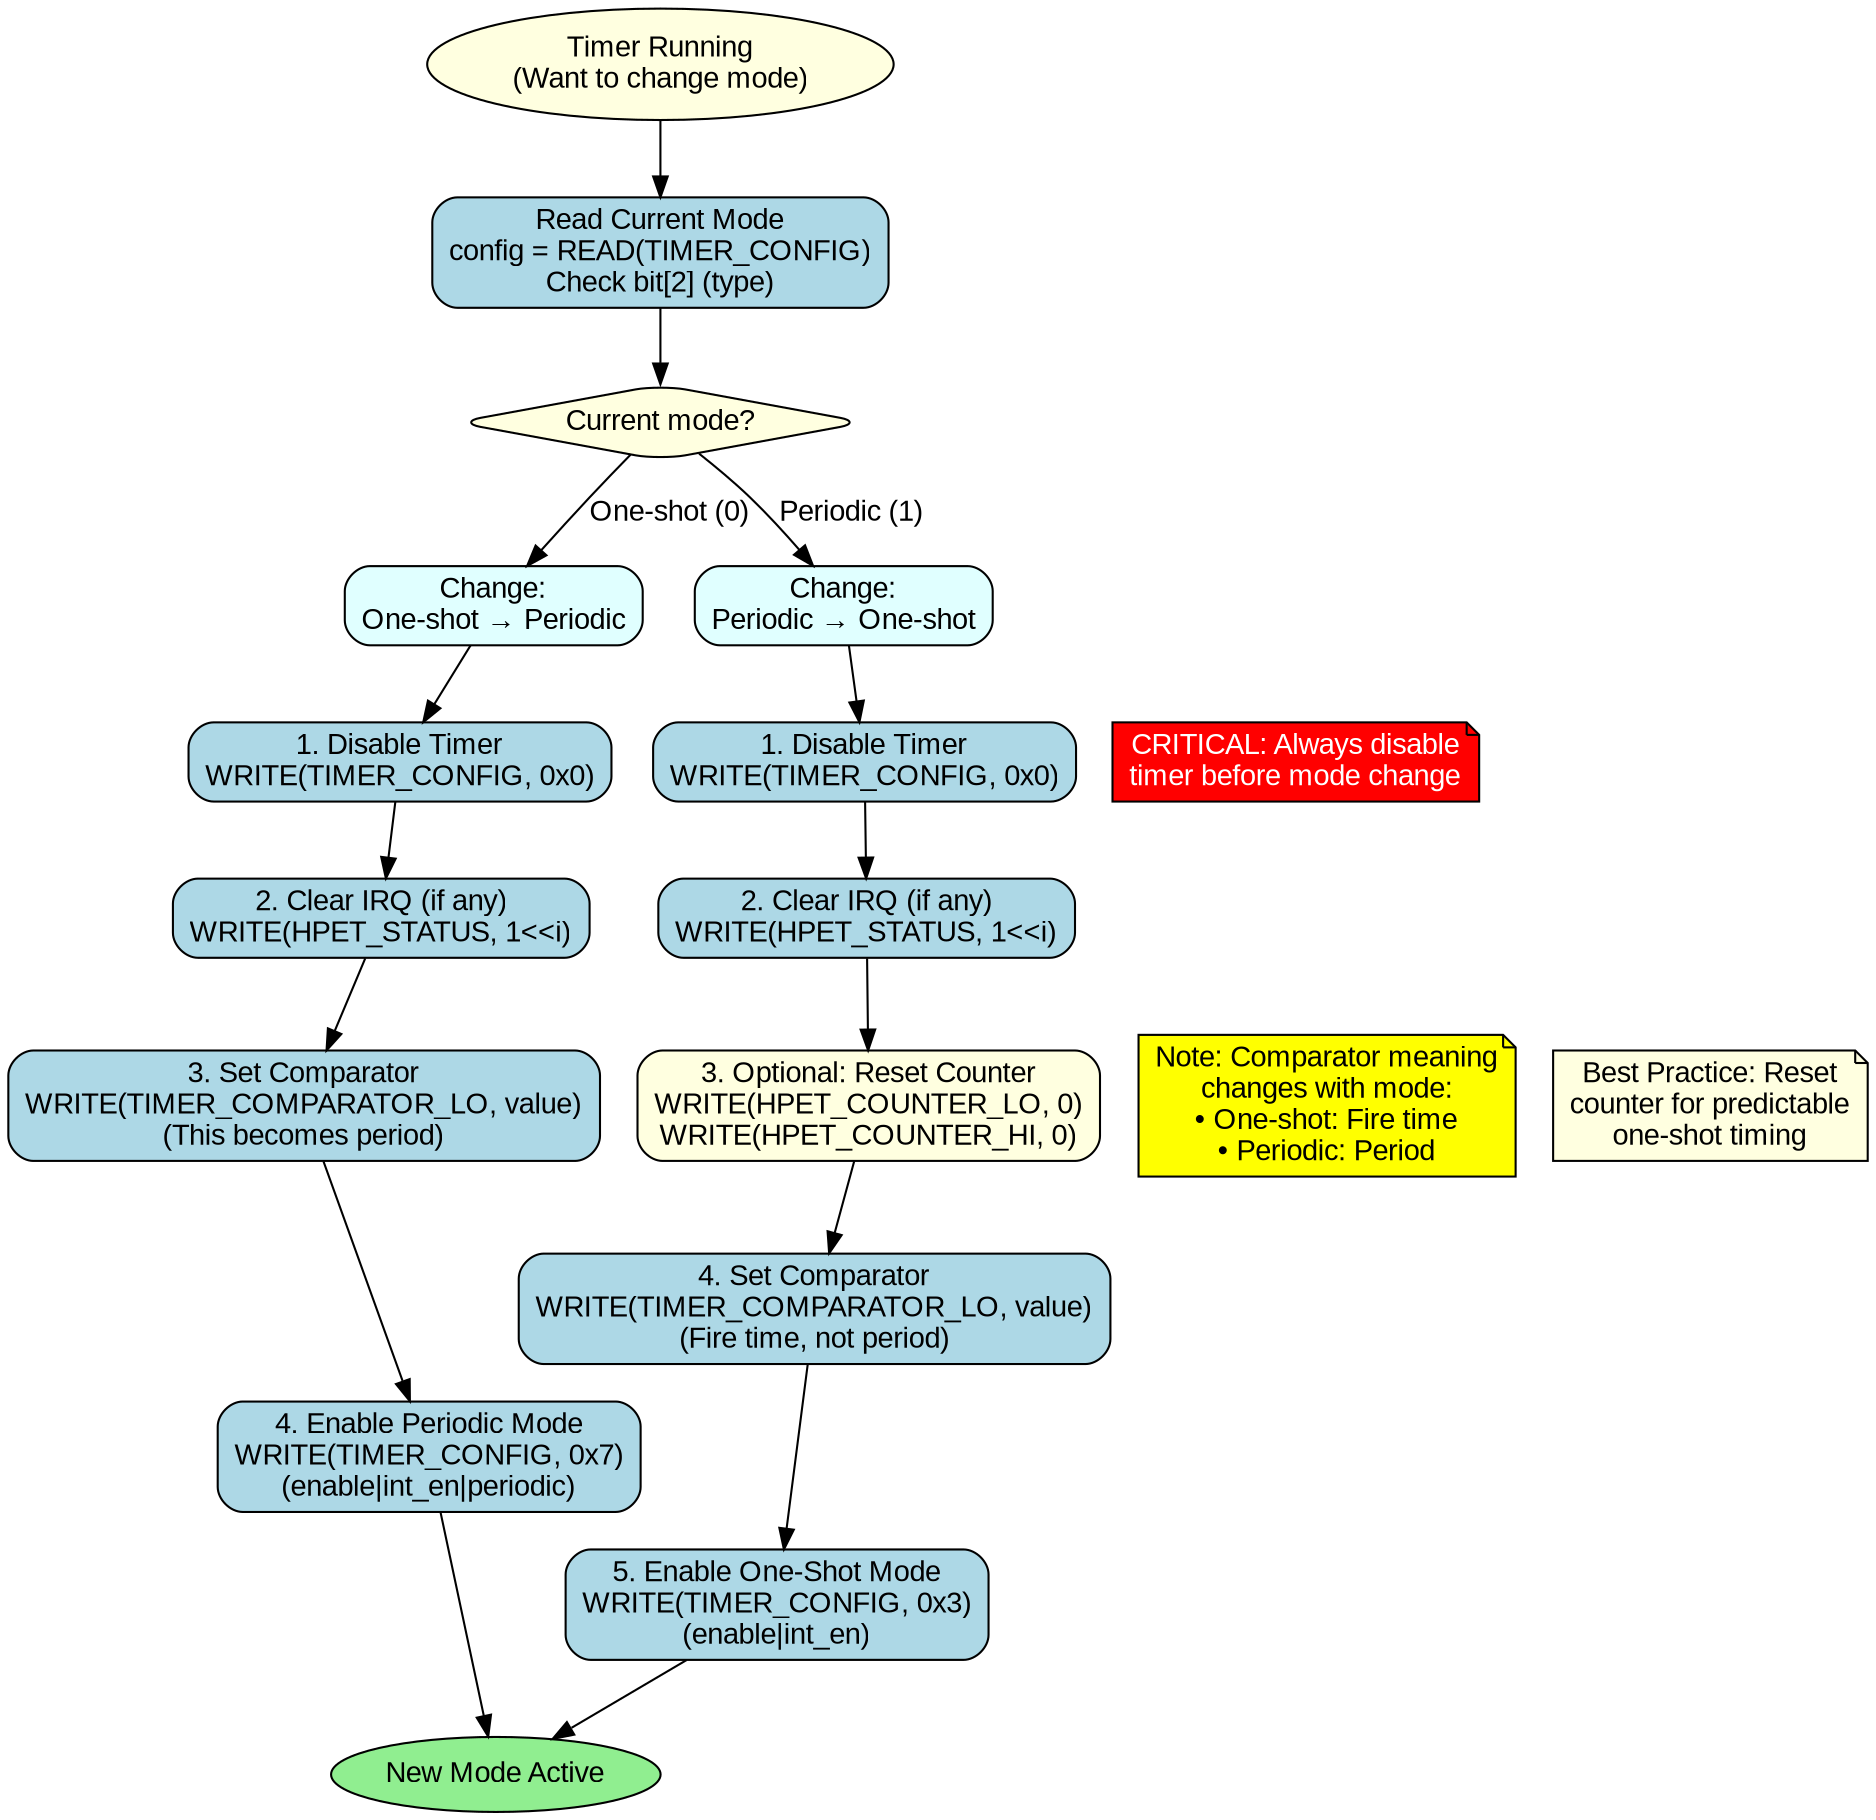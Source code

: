 // HPET Timer Mode Switching Flow
// Render with: dot -Tpng timer_mode_switch.dot -o timer_mode_switch.png

digraph timer_mode_switch {
    rankdir=TB;
    node [shape=box, style="rounded,filled", fillcolor=lightblue, fontname="Arial"];
    edge [fontname="Arial"];

    start [label="Timer Running\n(Want to change mode)", shape=ellipse, fillcolor=lightyellow];
    end [label="New Mode Active", shape=ellipse, fillcolor=lightgreen];

    start -> check_current;

    check_current [label="Read Current Mode\nconfig = READ(TIMER_CONFIG)\nCheck bit[2] (type)"];
    check_current -> current_mode;

    current_mode [label="Current mode?", shape=diamond, fillcolor=lightyellow];
    current_mode -> from_oneshot [label="One-shot (0)"];
    current_mode -> from_periodic [label="Periodic (1)"];

    // From One-Shot to Periodic
    from_oneshot [label="Change:\nOne-shot → Periodic", fillcolor=lightcyan];
    from_oneshot -> disable_timer1;

    disable_timer1 [label="1. Disable Timer\nWRITE(TIMER_CONFIG, 0x0)"];
    disable_timer1 -> clear_irq1;

    clear_irq1 [label="2. Clear IRQ (if any)\nWRITE(HPET_STATUS, 1<<i)"];
    clear_irq1 -> set_comparator1;

    set_comparator1 [label="3. Set Comparator\nWRITE(TIMER_COMPARATOR_LO, value)\n(This becomes period)"];
    set_comparator1 -> enable_periodic;

    enable_periodic [label="4. Enable Periodic Mode\nWRITE(TIMER_CONFIG, 0x7)\n(enable|int_en|periodic)"];
    enable_periodic -> end;

    // From Periodic to One-Shot
    from_periodic [label="Change:\nPeriodic → One-shot", fillcolor=lightcyan];
    from_periodic -> disable_timer2;

    disable_timer2 [label="1. Disable Timer\nWRITE(TIMER_CONFIG, 0x0)"];
    disable_timer2 -> clear_irq2;

    clear_irq2 [label="2. Clear IRQ (if any)\nWRITE(HPET_STATUS, 1<<i)"];
    clear_irq2 -> reset_counter_option;

    reset_counter_option [label="3. Optional: Reset Counter\nWRITE(HPET_COUNTER_LO, 0)\nWRITE(HPET_COUNTER_HI, 0)", fillcolor=lightyellow];
    reset_counter_option -> set_comparator2;

    set_comparator2 [label="4. Set Comparator\nWRITE(TIMER_COMPARATOR_LO, value)\n(Fire time, not period)"];
    set_comparator2 -> enable_oneshot;

    enable_oneshot [label="5. Enable One-Shot Mode\nWRITE(TIMER_CONFIG, 0x3)\n(enable|int_en)"];
    enable_oneshot -> end;

    // Notes
    note1 [label="CRITICAL: Always disable\ntimer before mode change", shape=note, fillcolor=red, fontcolor=white, style=filled];
    note2 [label="Note: Comparator meaning\nchanges with mode:\n• One-shot: Fire time\n• Periodic: Period", shape=note, fillcolor=yellow, style=filled];
    note3 [label="Best Practice: Reset\ncounter for predictable\none-shot timing", shape=note, fillcolor=lightyellow, style=filled];

    {rank=same; disable_timer1; note1;}
    {rank=same; set_comparator1; note2;}
    {rank=same; reset_counter_option; note3;}
}
